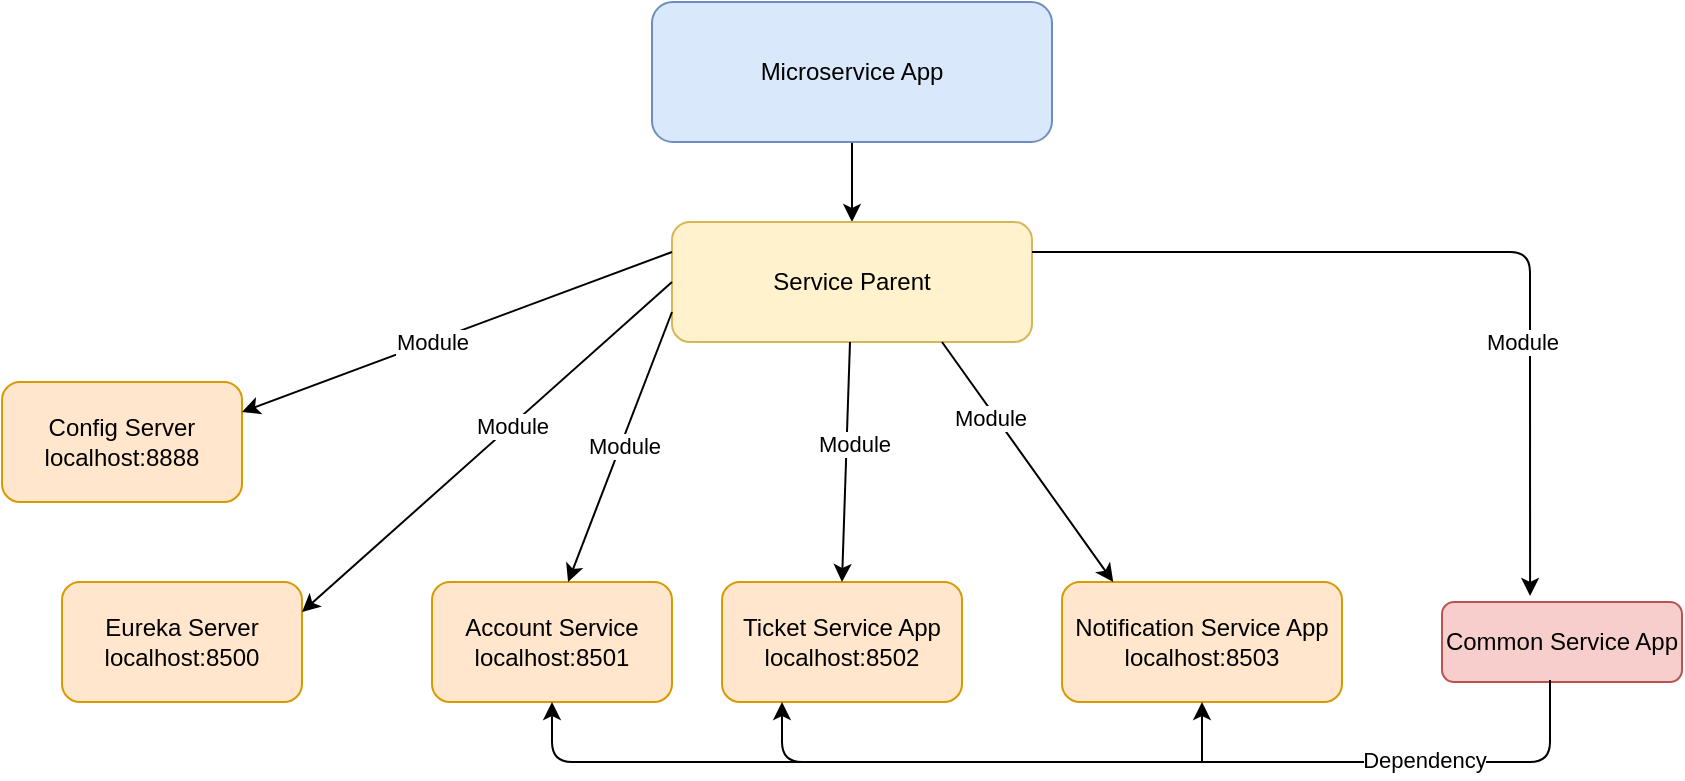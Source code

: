 <mxfile version="13.6.2" type="github">
  <diagram id="O5Thk8qJjQpYoOTOiQrY" name="Page-1">
    <mxGraphModel dx="1038" dy="529" grid="1" gridSize="10" guides="1" tooltips="1" connect="1" arrows="1" fold="1" page="1" pageScale="1" pageWidth="850" pageHeight="1100" math="0" shadow="0">
      <root>
        <mxCell id="0" />
        <mxCell id="1" parent="0" />
        <mxCell id="IT4guImNfh3KZpESXHfW-26" value="" style="edgeStyle=orthogonalEdgeStyle;rounded=0;orthogonalLoop=1;jettySize=auto;html=1;" parent="1" source="IT4guImNfh3KZpESXHfW-1" target="IT4guImNfh3KZpESXHfW-2" edge="1">
          <mxGeometry relative="1" as="geometry" />
        </mxCell>
        <mxCell id="IT4guImNfh3KZpESXHfW-1" value="Microservice App" style="rounded=1;whiteSpace=wrap;html=1;fillColor=#dae8fc;strokeColor=#6c8ebf;" parent="1" vertex="1">
          <mxGeometry x="325" y="20" width="200" height="70" as="geometry" />
        </mxCell>
        <mxCell id="IT4guImNfh3KZpESXHfW-2" value="Service Parent" style="rounded=1;whiteSpace=wrap;html=1;fillColor=#fff2cc;strokeColor=#d6b656;" parent="1" vertex="1">
          <mxGeometry x="335" y="130" width="180" height="60" as="geometry" />
        </mxCell>
        <mxCell id="IT4guImNfh3KZpESXHfW-6" value="&lt;div&gt;Config Server&lt;/div&gt;&lt;div&gt;localhost:8888&lt;br&gt;&lt;/div&gt;" style="rounded=1;whiteSpace=wrap;html=1;fillColor=#ffe6cc;strokeColor=#d79b00;" parent="1" vertex="1">
          <mxGeometry y="210" width="120" height="60" as="geometry" />
        </mxCell>
        <mxCell id="IT4guImNfh3KZpESXHfW-8" value="&lt;div&gt;Eureka Server&lt;/div&gt;&lt;div&gt;localhost:8500&lt;br&gt;&lt;/div&gt;" style="rounded=1;whiteSpace=wrap;html=1;fillColor=#ffe6cc;strokeColor=#d79b00;" parent="1" vertex="1">
          <mxGeometry x="30" y="310" width="120" height="60" as="geometry" />
        </mxCell>
        <mxCell id="IT4guImNfh3KZpESXHfW-12" value="&lt;div&gt;Account Service&lt;/div&gt;&lt;div&gt;localhost:8501&lt;br&gt;&lt;/div&gt;" style="rounded=1;whiteSpace=wrap;html=1;fillColor=#ffe6cc;strokeColor=#d79b00;" parent="1" vertex="1">
          <mxGeometry x="215" y="310" width="120" height="60" as="geometry" />
        </mxCell>
        <mxCell id="IT4guImNfh3KZpESXHfW-13" value="&lt;div&gt;Ticket Service App&lt;br&gt;&lt;/div&gt;&lt;div&gt;localhost:8502&lt;br&gt;&lt;/div&gt;" style="rounded=1;whiteSpace=wrap;html=1;fillColor=#ffe6cc;strokeColor=#d79b00;" parent="1" vertex="1">
          <mxGeometry x="360" y="310" width="120" height="60" as="geometry" />
        </mxCell>
        <mxCell id="IT4guImNfh3KZpESXHfW-15" value="" style="endArrow=classic;html=1;entryX=0.567;entryY=0;entryDx=0;entryDy=0;entryPerimeter=0;exitX=0;exitY=0.75;exitDx=0;exitDy=0;" parent="1" source="IT4guImNfh3KZpESXHfW-2" target="IT4guImNfh3KZpESXHfW-12" edge="1">
          <mxGeometry width="50" height="50" relative="1" as="geometry">
            <mxPoint x="380" y="190" as="sourcePoint" />
            <mxPoint x="430" y="280" as="targetPoint" />
            <Array as="points" />
          </mxGeometry>
        </mxCell>
        <mxCell id="IT4guImNfh3KZpESXHfW-32" value="Module" style="edgeLabel;html=1;align=center;verticalAlign=middle;resizable=0;points=[];" parent="IT4guImNfh3KZpESXHfW-15" vertex="1" connectable="0">
          <mxGeometry x="-0.012" y="1" relative="1" as="geometry">
            <mxPoint as="offset" />
          </mxGeometry>
        </mxCell>
        <mxCell id="IT4guImNfh3KZpESXHfW-16" value="&lt;div&gt;Notification Service App&lt;br&gt;&lt;/div&gt;&lt;div&gt;localhost:8503&lt;br&gt;&lt;/div&gt;" style="rounded=1;whiteSpace=wrap;html=1;fillColor=#ffe6cc;strokeColor=#d79b00;" parent="1" vertex="1">
          <mxGeometry x="530" y="310" width="140" height="60" as="geometry" />
        </mxCell>
        <mxCell id="IT4guImNfh3KZpESXHfW-17" value="" style="endArrow=classic;html=1;entryX=0.183;entryY=0;entryDx=0;entryDy=0;entryPerimeter=0;exitX=0.75;exitY=1;exitDx=0;exitDy=0;" parent="1" source="IT4guImNfh3KZpESXHfW-2" target="IT4guImNfh3KZpESXHfW-16" edge="1">
          <mxGeometry width="50" height="50" relative="1" as="geometry">
            <mxPoint x="400" y="300" as="sourcePoint" />
            <mxPoint x="450" y="250" as="targetPoint" />
          </mxGeometry>
        </mxCell>
        <mxCell id="IT4guImNfh3KZpESXHfW-24" value="Module" style="edgeLabel;html=1;align=center;verticalAlign=middle;resizable=0;points=[];" parent="IT4guImNfh3KZpESXHfW-17" vertex="1" connectable="0">
          <mxGeometry x="-0.396" y="-2" relative="1" as="geometry">
            <mxPoint as="offset" />
          </mxGeometry>
        </mxCell>
        <mxCell id="IT4guImNfh3KZpESXHfW-20" value="" style="endArrow=classic;html=1;entryX=1;entryY=0.25;entryDx=0;entryDy=0;exitX=0;exitY=0.25;exitDx=0;exitDy=0;" parent="1" source="IT4guImNfh3KZpESXHfW-2" target="IT4guImNfh3KZpESXHfW-6" edge="1">
          <mxGeometry width="50" height="50" relative="1" as="geometry">
            <mxPoint x="370" y="161" as="sourcePoint" />
            <mxPoint x="140" y="161" as="targetPoint" />
          </mxGeometry>
        </mxCell>
        <mxCell id="IT4guImNfh3KZpESXHfW-31" value="Module" style="edgeLabel;html=1;align=center;verticalAlign=middle;resizable=0;points=[];" parent="IT4guImNfh3KZpESXHfW-20" vertex="1" connectable="0">
          <mxGeometry x="0.12" relative="1" as="geometry">
            <mxPoint as="offset" />
          </mxGeometry>
        </mxCell>
        <mxCell id="IT4guImNfh3KZpESXHfW-22" value="" style="endArrow=classic;html=1;entryX=1;entryY=0.25;entryDx=0;entryDy=0;exitX=0;exitY=0.5;exitDx=0;exitDy=0;" parent="1" source="IT4guImNfh3KZpESXHfW-2" target="IT4guImNfh3KZpESXHfW-8" edge="1">
          <mxGeometry width="50" height="50" relative="1" as="geometry">
            <mxPoint x="370" y="161" as="sourcePoint" />
            <mxPoint x="130" y="160" as="targetPoint" />
          </mxGeometry>
        </mxCell>
        <mxCell id="IT4guImNfh3KZpESXHfW-30" value="Module" style="edgeLabel;html=1;align=center;verticalAlign=middle;resizable=0;points=[];" parent="IT4guImNfh3KZpESXHfW-22" vertex="1" connectable="0">
          <mxGeometry x="-0.131" relative="1" as="geometry">
            <mxPoint as="offset" />
          </mxGeometry>
        </mxCell>
        <mxCell id="IT4guImNfh3KZpESXHfW-23" value="" style="endArrow=classic;html=1;entryX=0.5;entryY=0;entryDx=0;entryDy=0;" parent="1" source="IT4guImNfh3KZpESXHfW-2" target="IT4guImNfh3KZpESXHfW-13" edge="1">
          <mxGeometry width="50" height="50" relative="1" as="geometry">
            <mxPoint x="370" y="180" as="sourcePoint" />
            <mxPoint x="300.04" y="240" as="targetPoint" />
          </mxGeometry>
        </mxCell>
        <mxCell id="IT4guImNfh3KZpESXHfW-28" value="Module" style="edgeLabel;html=1;align=center;verticalAlign=middle;resizable=0;points=[];" parent="IT4guImNfh3KZpESXHfW-23" vertex="1" connectable="0">
          <mxGeometry x="-0.159" y="3" relative="1" as="geometry">
            <mxPoint as="offset" />
          </mxGeometry>
        </mxCell>
        <mxCell id="IT4guImNfh3KZpESXHfW-25" value="Common Service App" style="rounded=1;whiteSpace=wrap;html=1;fillColor=#f8cecc;strokeColor=#b85450;" parent="1" vertex="1">
          <mxGeometry x="720" y="320" width="120" height="40" as="geometry" />
        </mxCell>
        <mxCell id="IT4guImNfh3KZpESXHfW-34" value="" style="endArrow=classic;html=1;exitX=1;exitY=0.25;exitDx=0;exitDy=0;entryX=0.367;entryY=-0.075;entryDx=0;entryDy=0;entryPerimeter=0;" parent="1" source="IT4guImNfh3KZpESXHfW-2" target="IT4guImNfh3KZpESXHfW-25" edge="1">
          <mxGeometry width="50" height="50" relative="1" as="geometry">
            <mxPoint x="400" y="300" as="sourcePoint" />
            <mxPoint x="450" y="250" as="targetPoint" />
            <Array as="points">
              <mxPoint x="764" y="145" />
            </Array>
          </mxGeometry>
        </mxCell>
        <mxCell id="IT4guImNfh3KZpESXHfW-36" value="Module" style="edgeLabel;html=1;align=center;verticalAlign=middle;resizable=0;points=[];" parent="IT4guImNfh3KZpESXHfW-34" vertex="1" connectable="0">
          <mxGeometry x="-0.228" y="1" relative="1" as="geometry">
            <mxPoint x="82" y="46" as="offset" />
          </mxGeometry>
        </mxCell>
        <mxCell id="IT4guImNfh3KZpESXHfW-37" value="" style="endArrow=classic;html=1;exitX=0.45;exitY=0.975;exitDx=0;exitDy=0;exitPerimeter=0;entryX=0.25;entryY=1;entryDx=0;entryDy=0;" parent="1" source="IT4guImNfh3KZpESXHfW-25" target="IT4guImNfh3KZpESXHfW-13" edge="1">
          <mxGeometry width="50" height="50" relative="1" as="geometry">
            <mxPoint x="400" y="300" as="sourcePoint" />
            <mxPoint x="390" y="400" as="targetPoint" />
            <Array as="points">
              <mxPoint x="774" y="400" />
              <mxPoint x="390" y="400" />
            </Array>
          </mxGeometry>
        </mxCell>
        <mxCell id="IT4guImNfh3KZpESXHfW-41" value="&lt;div&gt;Dependency&lt;/div&gt;" style="edgeLabel;html=1;align=center;verticalAlign=middle;resizable=0;points=[];" parent="IT4guImNfh3KZpESXHfW-37" vertex="1" connectable="0">
          <mxGeometry x="-0.543" y="-1" relative="1" as="geometry">
            <mxPoint as="offset" />
          </mxGeometry>
        </mxCell>
        <mxCell id="IT4guImNfh3KZpESXHfW-38" value="" style="endArrow=classic;html=1;entryX=0.5;entryY=1;entryDx=0;entryDy=0;" parent="1" target="IT4guImNfh3KZpESXHfW-16" edge="1">
          <mxGeometry width="50" height="50" relative="1" as="geometry">
            <mxPoint x="600" y="400" as="sourcePoint" />
            <mxPoint x="450" y="250" as="targetPoint" />
          </mxGeometry>
        </mxCell>
        <mxCell id="IT4guImNfh3KZpESXHfW-39" value="" style="endArrow=classic;html=1;entryX=0.5;entryY=1;entryDx=0;entryDy=0;" parent="1" target="IT4guImNfh3KZpESXHfW-12" edge="1">
          <mxGeometry width="50" height="50" relative="1" as="geometry">
            <mxPoint x="600" y="400" as="sourcePoint" />
            <mxPoint x="260" y="400" as="targetPoint" />
            <Array as="points">
              <mxPoint x="275" y="400" />
            </Array>
          </mxGeometry>
        </mxCell>
      </root>
    </mxGraphModel>
  </diagram>
</mxfile>
